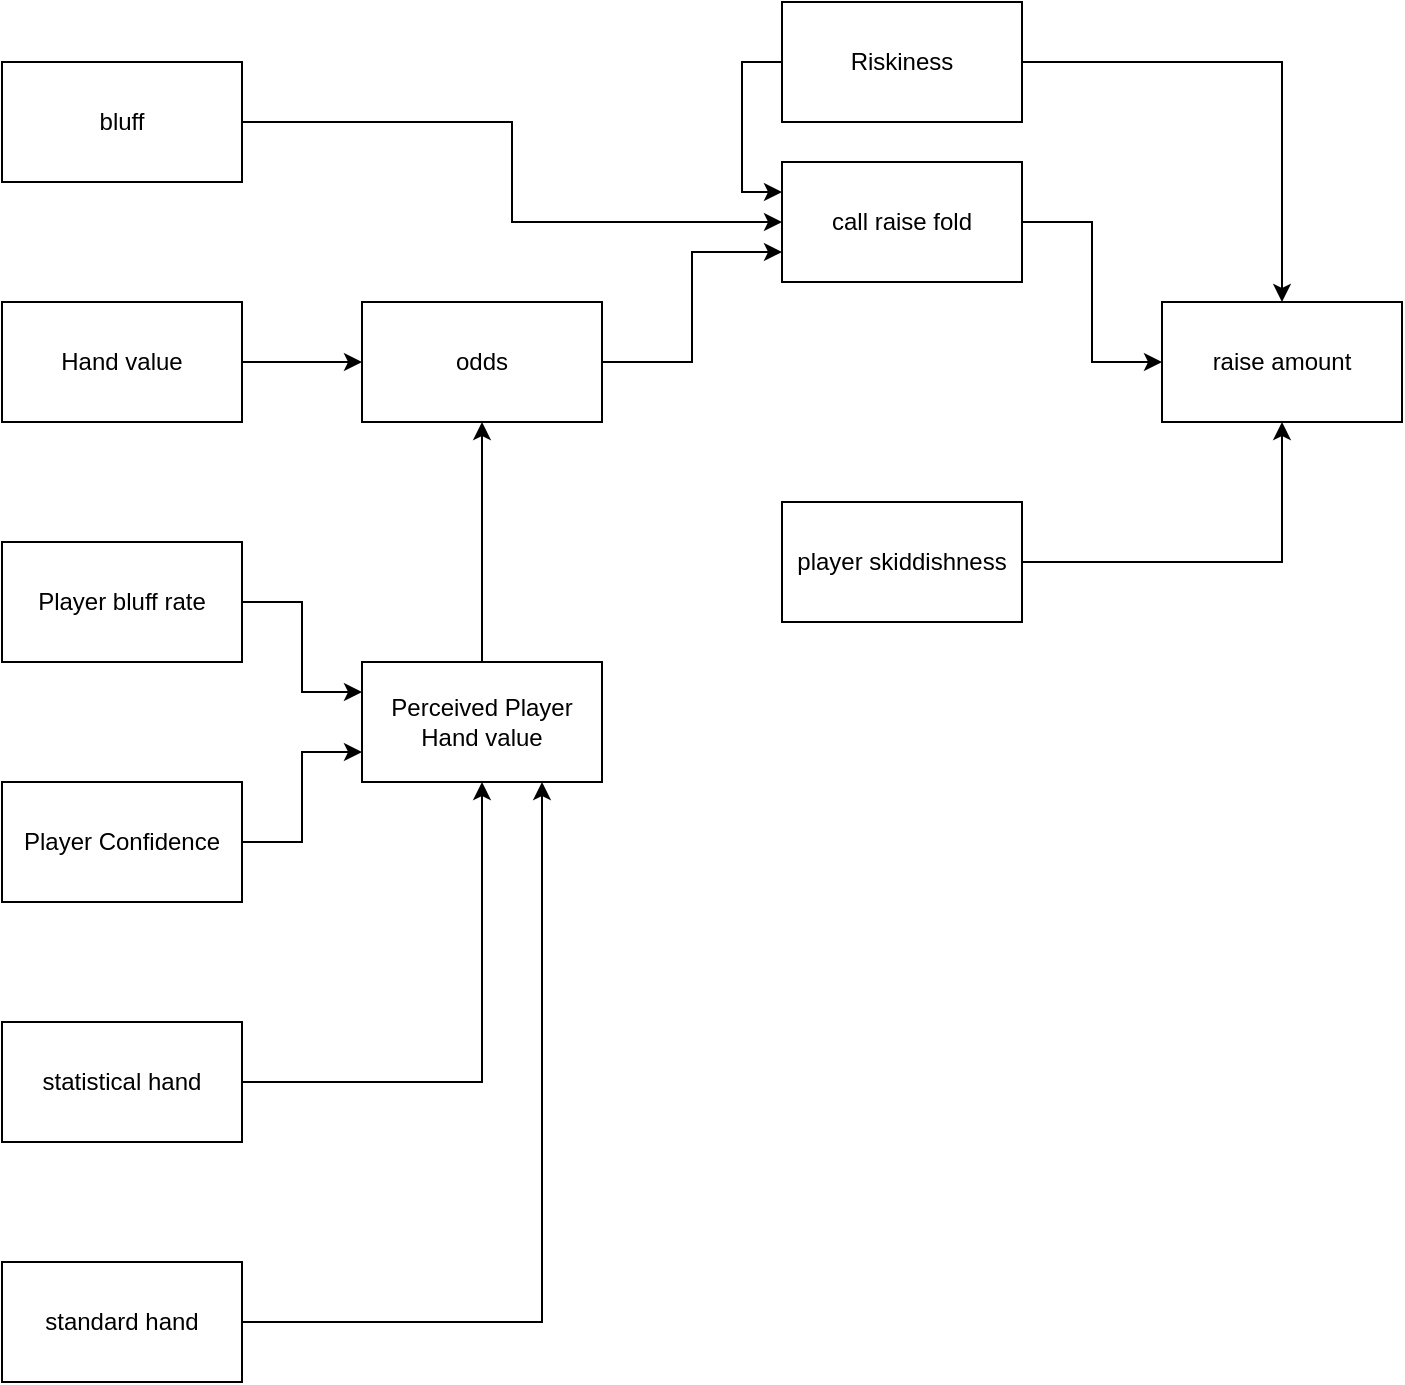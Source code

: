 <mxfile version="24.4.4" type="device">
  <diagram name="Page-1" id="9rm0cDkCGXrtx-DYHCuu">
    <mxGraphModel dx="1500" dy="757" grid="1" gridSize="10" guides="1" tooltips="1" connect="1" arrows="1" fold="1" page="1" pageScale="1" pageWidth="1100" pageHeight="850" math="0" shadow="0">
      <root>
        <mxCell id="0" />
        <mxCell id="1" parent="0" />
        <mxCell id="yXOSNcQHVqe0X_PXcPzG-11" style="edgeStyle=orthogonalEdgeStyle;rounded=0;orthogonalLoop=1;jettySize=auto;html=1;entryX=0;entryY=0.5;entryDx=0;entryDy=0;" edge="1" parent="1" source="yXOSNcQHVqe0X_PXcPzG-1" target="yXOSNcQHVqe0X_PXcPzG-10">
          <mxGeometry relative="1" as="geometry" />
        </mxCell>
        <mxCell id="yXOSNcQHVqe0X_PXcPzG-1" value="Hand value" style="rounded=0;whiteSpace=wrap;html=1;" vertex="1" parent="1">
          <mxGeometry x="40" y="160" width="120" height="60" as="geometry" />
        </mxCell>
        <mxCell id="yXOSNcQHVqe0X_PXcPzG-13" style="edgeStyle=orthogonalEdgeStyle;rounded=0;orthogonalLoop=1;jettySize=auto;html=1;entryX=0;entryY=0.25;entryDx=0;entryDy=0;exitX=0;exitY=0.5;exitDx=0;exitDy=0;" edge="1" parent="1" source="yXOSNcQHVqe0X_PXcPzG-2" target="yXOSNcQHVqe0X_PXcPzG-8">
          <mxGeometry relative="1" as="geometry" />
        </mxCell>
        <mxCell id="yXOSNcQHVqe0X_PXcPzG-18" style="edgeStyle=orthogonalEdgeStyle;rounded=0;orthogonalLoop=1;jettySize=auto;html=1;exitX=1;exitY=0.5;exitDx=0;exitDy=0;entryX=0.5;entryY=0;entryDx=0;entryDy=0;" edge="1" parent="1" source="yXOSNcQHVqe0X_PXcPzG-2" target="yXOSNcQHVqe0X_PXcPzG-15">
          <mxGeometry relative="1" as="geometry" />
        </mxCell>
        <mxCell id="yXOSNcQHVqe0X_PXcPzG-2" value="Riskiness" style="rounded=0;whiteSpace=wrap;html=1;" vertex="1" parent="1">
          <mxGeometry x="430" y="10" width="120" height="60" as="geometry" />
        </mxCell>
        <mxCell id="yXOSNcQHVqe0X_PXcPzG-12" style="edgeStyle=orthogonalEdgeStyle;rounded=0;orthogonalLoop=1;jettySize=auto;html=1;entryX=0.5;entryY=1;entryDx=0;entryDy=0;" edge="1" parent="1" source="yXOSNcQHVqe0X_PXcPzG-3" target="yXOSNcQHVqe0X_PXcPzG-10">
          <mxGeometry relative="1" as="geometry" />
        </mxCell>
        <mxCell id="yXOSNcQHVqe0X_PXcPzG-3" value="Perceived Player Hand value" style="rounded=0;whiteSpace=wrap;html=1;" vertex="1" parent="1">
          <mxGeometry x="220" y="340" width="120" height="60" as="geometry" />
        </mxCell>
        <mxCell id="yXOSNcQHVqe0X_PXcPzG-6" style="edgeStyle=orthogonalEdgeStyle;rounded=0;orthogonalLoop=1;jettySize=auto;html=1;entryX=0;entryY=0.25;entryDx=0;entryDy=0;" edge="1" parent="1" source="yXOSNcQHVqe0X_PXcPzG-4" target="yXOSNcQHVqe0X_PXcPzG-3">
          <mxGeometry relative="1" as="geometry" />
        </mxCell>
        <mxCell id="yXOSNcQHVqe0X_PXcPzG-4" value="Player bluff rate" style="rounded=0;whiteSpace=wrap;html=1;" vertex="1" parent="1">
          <mxGeometry x="40" y="280" width="120" height="60" as="geometry" />
        </mxCell>
        <mxCell id="yXOSNcQHVqe0X_PXcPzG-7" style="edgeStyle=orthogonalEdgeStyle;rounded=0;orthogonalLoop=1;jettySize=auto;html=1;entryX=0;entryY=0.75;entryDx=0;entryDy=0;" edge="1" parent="1" source="yXOSNcQHVqe0X_PXcPzG-5" target="yXOSNcQHVqe0X_PXcPzG-3">
          <mxGeometry relative="1" as="geometry" />
        </mxCell>
        <mxCell id="yXOSNcQHVqe0X_PXcPzG-5" value="Player Confidence" style="rounded=0;whiteSpace=wrap;html=1;" vertex="1" parent="1">
          <mxGeometry x="40" y="400" width="120" height="60" as="geometry" />
        </mxCell>
        <mxCell id="yXOSNcQHVqe0X_PXcPzG-17" style="edgeStyle=orthogonalEdgeStyle;rounded=0;orthogonalLoop=1;jettySize=auto;html=1;exitX=1;exitY=0.5;exitDx=0;exitDy=0;entryX=0;entryY=0.5;entryDx=0;entryDy=0;" edge="1" parent="1" source="yXOSNcQHVqe0X_PXcPzG-8" target="yXOSNcQHVqe0X_PXcPzG-15">
          <mxGeometry relative="1" as="geometry" />
        </mxCell>
        <mxCell id="yXOSNcQHVqe0X_PXcPzG-8" value="call raise fold" style="rounded=0;whiteSpace=wrap;html=1;" vertex="1" parent="1">
          <mxGeometry x="430" y="90" width="120" height="60" as="geometry" />
        </mxCell>
        <mxCell id="yXOSNcQHVqe0X_PXcPzG-16" style="edgeStyle=orthogonalEdgeStyle;rounded=0;orthogonalLoop=1;jettySize=auto;html=1;exitX=1;exitY=0.5;exitDx=0;exitDy=0;entryX=0.5;entryY=1;entryDx=0;entryDy=0;" edge="1" parent="1" source="yXOSNcQHVqe0X_PXcPzG-9" target="yXOSNcQHVqe0X_PXcPzG-15">
          <mxGeometry relative="1" as="geometry" />
        </mxCell>
        <mxCell id="yXOSNcQHVqe0X_PXcPzG-9" value="player skiddishness" style="rounded=0;whiteSpace=wrap;html=1;" vertex="1" parent="1">
          <mxGeometry x="430" y="260" width="120" height="60" as="geometry" />
        </mxCell>
        <mxCell id="yXOSNcQHVqe0X_PXcPzG-14" style="edgeStyle=orthogonalEdgeStyle;rounded=0;orthogonalLoop=1;jettySize=auto;html=1;entryX=0;entryY=0.75;entryDx=0;entryDy=0;" edge="1" parent="1" source="yXOSNcQHVqe0X_PXcPzG-10" target="yXOSNcQHVqe0X_PXcPzG-8">
          <mxGeometry relative="1" as="geometry" />
        </mxCell>
        <mxCell id="yXOSNcQHVqe0X_PXcPzG-10" value="odds" style="rounded=0;whiteSpace=wrap;html=1;" vertex="1" parent="1">
          <mxGeometry x="220" y="160" width="120" height="60" as="geometry" />
        </mxCell>
        <mxCell id="yXOSNcQHVqe0X_PXcPzG-15" value="raise amount" style="rounded=0;whiteSpace=wrap;html=1;" vertex="1" parent="1">
          <mxGeometry x="620" y="160" width="120" height="60" as="geometry" />
        </mxCell>
        <mxCell id="yXOSNcQHVqe0X_PXcPzG-20" style="edgeStyle=orthogonalEdgeStyle;rounded=0;orthogonalLoop=1;jettySize=auto;html=1;entryX=0.5;entryY=1;entryDx=0;entryDy=0;" edge="1" parent="1" source="yXOSNcQHVqe0X_PXcPzG-19" target="yXOSNcQHVqe0X_PXcPzG-3">
          <mxGeometry relative="1" as="geometry" />
        </mxCell>
        <mxCell id="yXOSNcQHVqe0X_PXcPzG-19" value="statistical hand" style="rounded=0;whiteSpace=wrap;html=1;" vertex="1" parent="1">
          <mxGeometry x="40" y="520" width="120" height="60" as="geometry" />
        </mxCell>
        <mxCell id="yXOSNcQHVqe0X_PXcPzG-22" style="edgeStyle=orthogonalEdgeStyle;rounded=0;orthogonalLoop=1;jettySize=auto;html=1;exitX=1;exitY=0.5;exitDx=0;exitDy=0;entryX=0.75;entryY=1;entryDx=0;entryDy=0;" edge="1" parent="1" source="yXOSNcQHVqe0X_PXcPzG-21" target="yXOSNcQHVqe0X_PXcPzG-3">
          <mxGeometry relative="1" as="geometry" />
        </mxCell>
        <mxCell id="yXOSNcQHVqe0X_PXcPzG-21" value="standard hand" style="rounded=0;whiteSpace=wrap;html=1;" vertex="1" parent="1">
          <mxGeometry x="40" y="640" width="120" height="60" as="geometry" />
        </mxCell>
        <mxCell id="yXOSNcQHVqe0X_PXcPzG-24" style="edgeStyle=orthogonalEdgeStyle;rounded=0;orthogonalLoop=1;jettySize=auto;html=1;exitX=1;exitY=0.5;exitDx=0;exitDy=0;entryX=0;entryY=0.5;entryDx=0;entryDy=0;" edge="1" parent="1" source="yXOSNcQHVqe0X_PXcPzG-23" target="yXOSNcQHVqe0X_PXcPzG-8">
          <mxGeometry relative="1" as="geometry" />
        </mxCell>
        <mxCell id="yXOSNcQHVqe0X_PXcPzG-23" value="bluff" style="rounded=0;whiteSpace=wrap;html=1;" vertex="1" parent="1">
          <mxGeometry x="40" y="40" width="120" height="60" as="geometry" />
        </mxCell>
      </root>
    </mxGraphModel>
  </diagram>
</mxfile>
